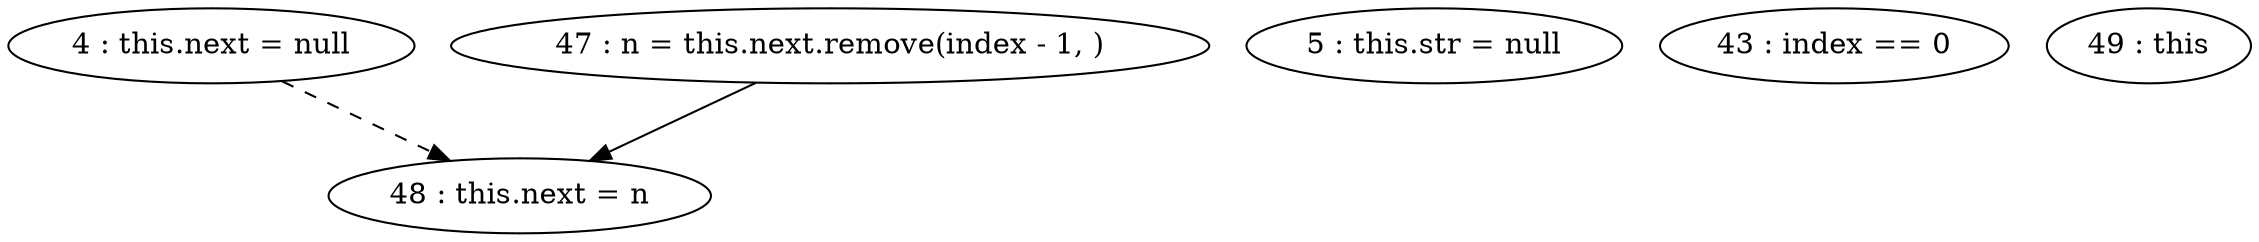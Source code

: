 digraph G {
"4 : this.next = null"
"4 : this.next = null" -> "48 : this.next = n" [style=dashed]
"5 : this.str = null"
"43 : index == 0"
"47 : n = this.next.remove(index - 1, )"
"47 : n = this.next.remove(index - 1, )" -> "48 : this.next = n"
"48 : this.next = n"
"49 : this"
}